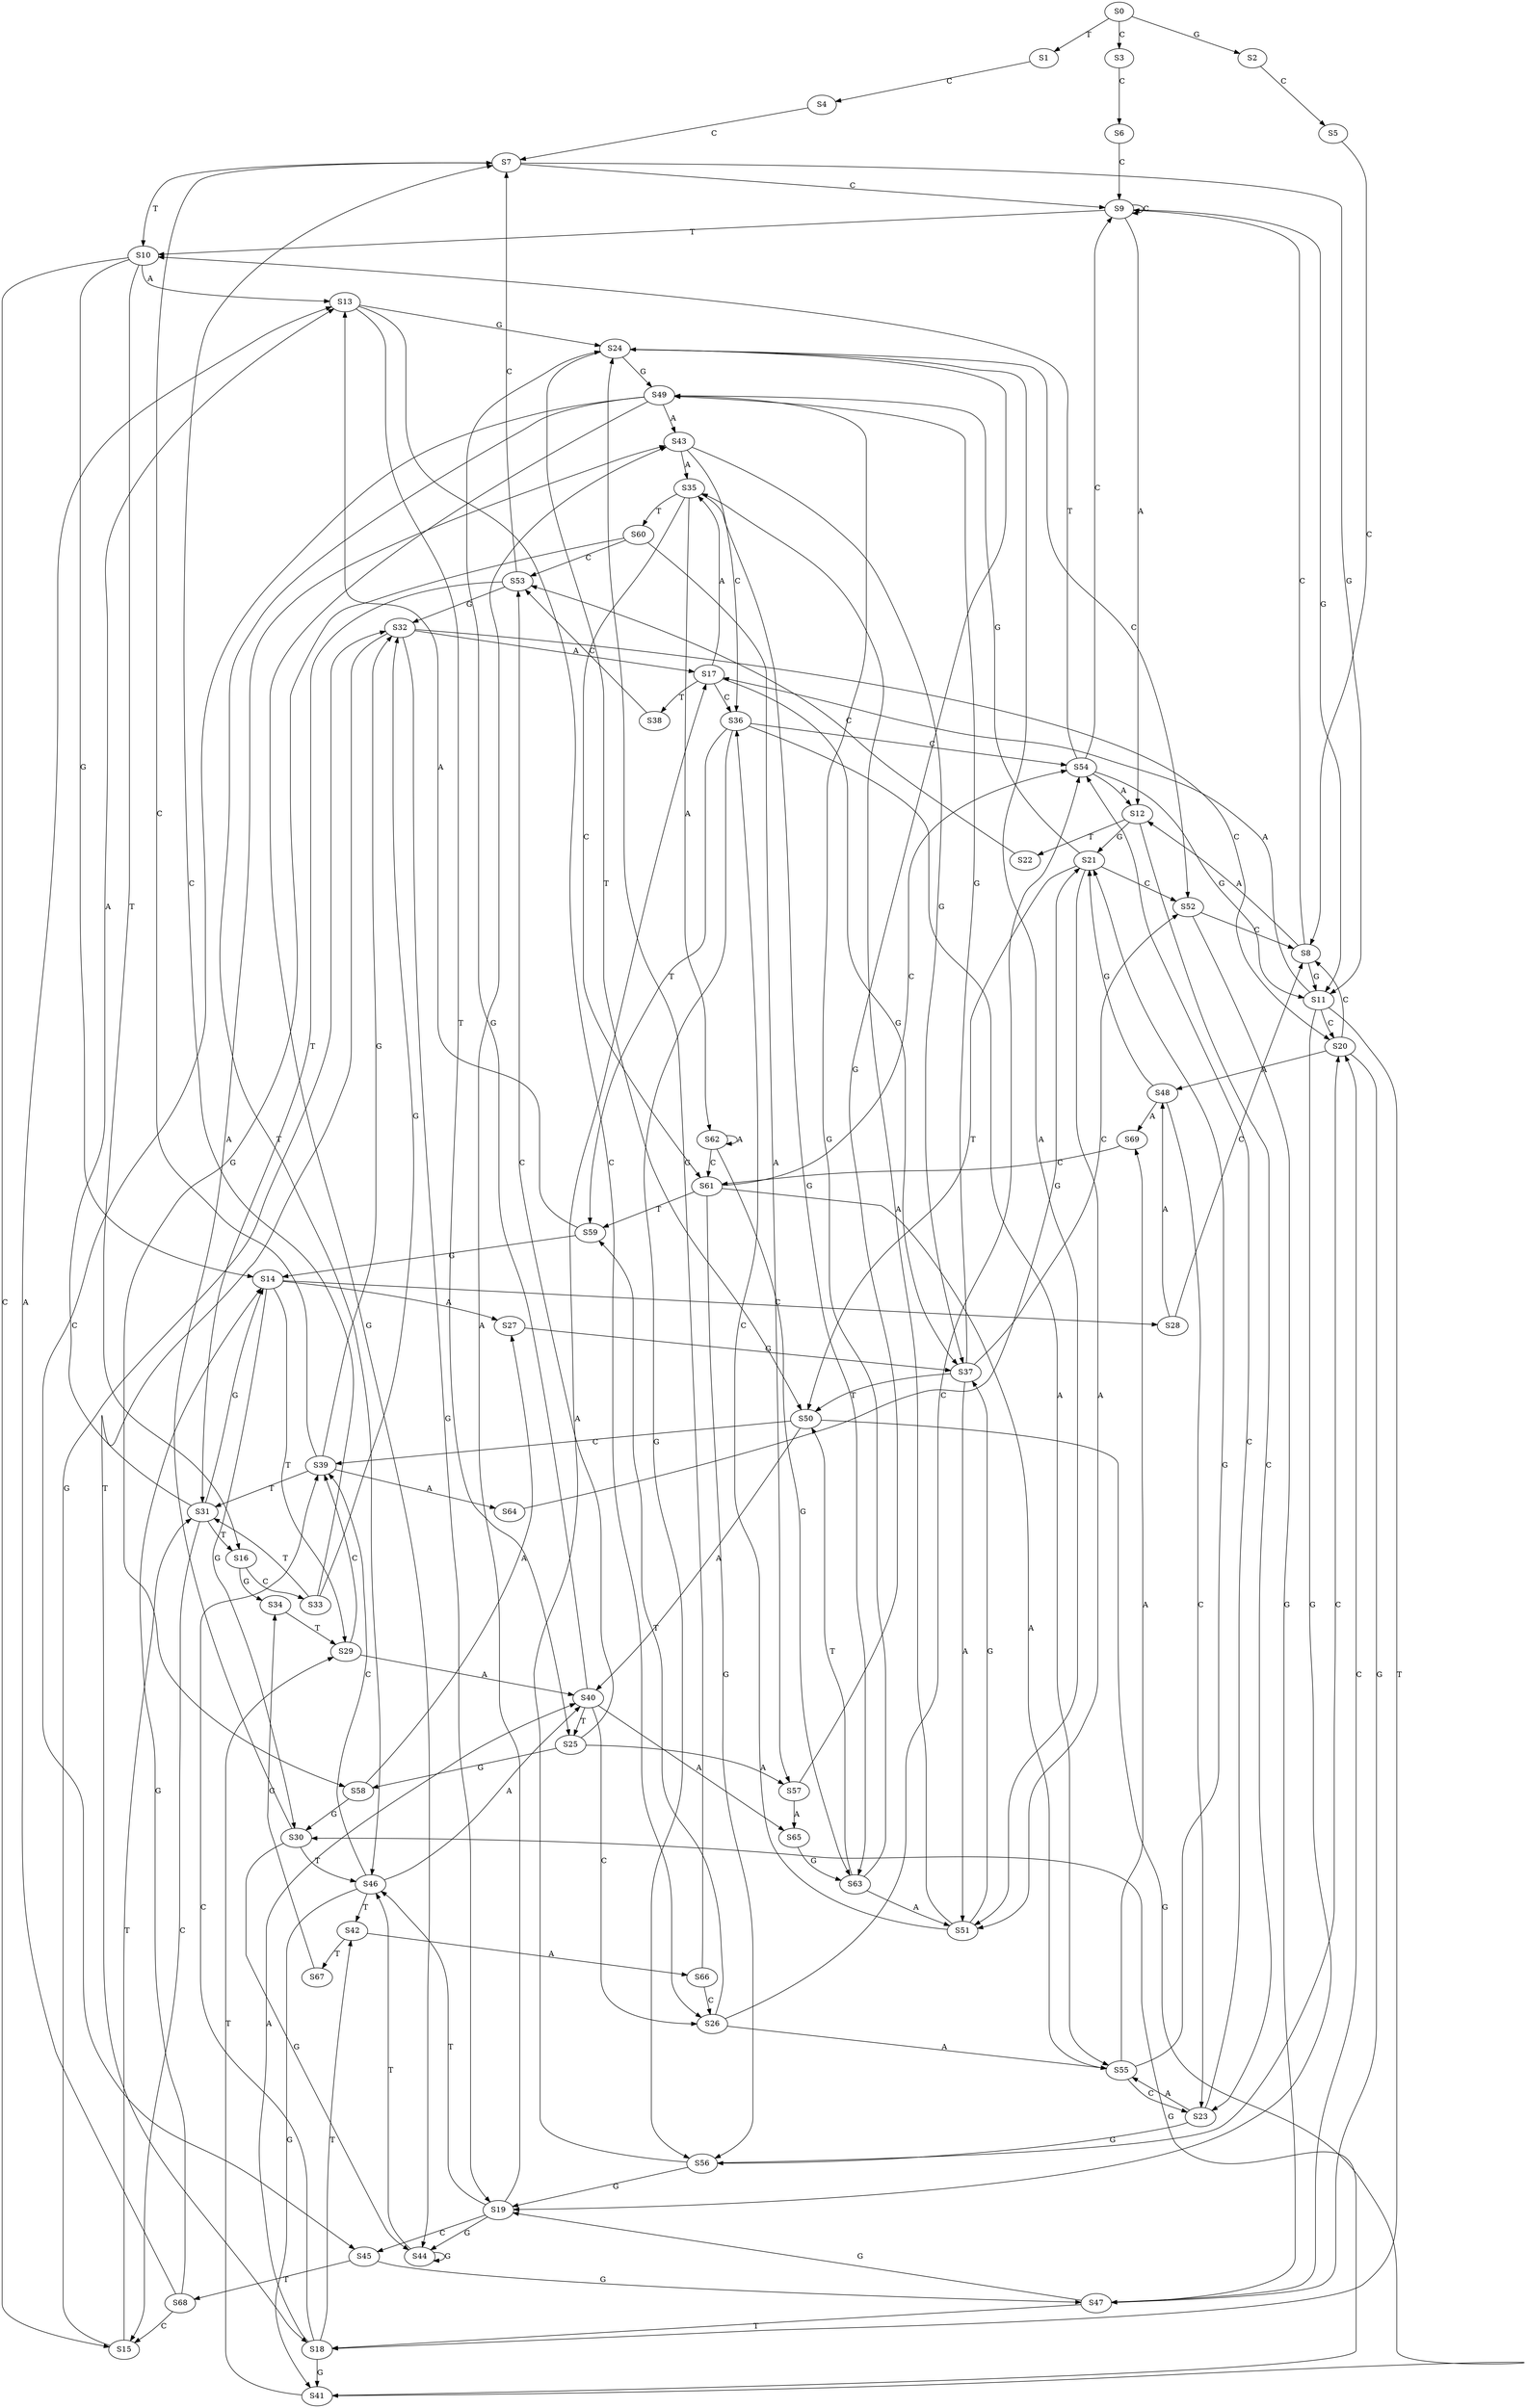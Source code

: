 strict digraph  {
	S0 -> S1 [ label = T ];
	S0 -> S2 [ label = G ];
	S0 -> S3 [ label = C ];
	S1 -> S4 [ label = C ];
	S2 -> S5 [ label = C ];
	S3 -> S6 [ label = C ];
	S4 -> S7 [ label = C ];
	S5 -> S8 [ label = C ];
	S6 -> S9 [ label = C ];
	S7 -> S9 [ label = C ];
	S7 -> S10 [ label = T ];
	S7 -> S11 [ label = G ];
	S8 -> S11 [ label = G ];
	S8 -> S12 [ label = A ];
	S8 -> S9 [ label = C ];
	S9 -> S11 [ label = G ];
	S9 -> S9 [ label = C ];
	S9 -> S12 [ label = A ];
	S9 -> S10 [ label = T ];
	S10 -> S13 [ label = A ];
	S10 -> S14 [ label = G ];
	S10 -> S15 [ label = C ];
	S10 -> S16 [ label = T ];
	S11 -> S17 [ label = A ];
	S11 -> S18 [ label = T ];
	S11 -> S19 [ label = G ];
	S11 -> S20 [ label = C ];
	S12 -> S21 [ label = G ];
	S12 -> S22 [ label = T ];
	S12 -> S23 [ label = C ];
	S13 -> S24 [ label = G ];
	S13 -> S25 [ label = T ];
	S13 -> S26 [ label = C ];
	S14 -> S27 [ label = A ];
	S14 -> S28 [ label = C ];
	S14 -> S29 [ label = T ];
	S14 -> S30 [ label = G ];
	S15 -> S31 [ label = T ];
	S15 -> S32 [ label = G ];
	S16 -> S33 [ label = C ];
	S16 -> S34 [ label = G ];
	S17 -> S35 [ label = A ];
	S17 -> S36 [ label = C ];
	S17 -> S37 [ label = G ];
	S17 -> S38 [ label = T ];
	S18 -> S39 [ label = C ];
	S18 -> S40 [ label = A ];
	S18 -> S41 [ label = G ];
	S18 -> S42 [ label = T ];
	S19 -> S43 [ label = A ];
	S19 -> S44 [ label = G ];
	S19 -> S45 [ label = C ];
	S19 -> S46 [ label = T ];
	S20 -> S47 [ label = G ];
	S20 -> S8 [ label = C ];
	S20 -> S48 [ label = A ];
	S21 -> S49 [ label = G ];
	S21 -> S50 [ label = T ];
	S21 -> S51 [ label = A ];
	S21 -> S52 [ label = C ];
	S22 -> S53 [ label = C ];
	S23 -> S54 [ label = C ];
	S23 -> S55 [ label = A ];
	S23 -> S56 [ label = G ];
	S24 -> S50 [ label = T ];
	S24 -> S51 [ label = A ];
	S24 -> S52 [ label = C ];
	S24 -> S49 [ label = G ];
	S25 -> S53 [ label = C ];
	S25 -> S57 [ label = A ];
	S25 -> S58 [ label = G ];
	S26 -> S54 [ label = C ];
	S26 -> S59 [ label = T ];
	S26 -> S55 [ label = A ];
	S27 -> S37 [ label = G ];
	S28 -> S8 [ label = C ];
	S28 -> S48 [ label = A ];
	S29 -> S39 [ label = C ];
	S29 -> S40 [ label = A ];
	S30 -> S46 [ label = T ];
	S30 -> S44 [ label = G ];
	S30 -> S43 [ label = A ];
	S31 -> S14 [ label = G ];
	S31 -> S15 [ label = C ];
	S31 -> S13 [ label = A ];
	S31 -> S16 [ label = T ];
	S32 -> S19 [ label = G ];
	S32 -> S18 [ label = T ];
	S32 -> S20 [ label = C ];
	S32 -> S17 [ label = A ];
	S33 -> S31 [ label = T ];
	S33 -> S7 [ label = C ];
	S33 -> S32 [ label = G ];
	S34 -> S29 [ label = T ];
	S35 -> S60 [ label = T ];
	S35 -> S61 [ label = C ];
	S35 -> S62 [ label = A ];
	S35 -> S63 [ label = G ];
	S36 -> S59 [ label = T ];
	S36 -> S56 [ label = G ];
	S36 -> S54 [ label = C ];
	S36 -> S55 [ label = A ];
	S37 -> S50 [ label = T ];
	S37 -> S51 [ label = A ];
	S37 -> S49 [ label = G ];
	S37 -> S52 [ label = C ];
	S38 -> S53 [ label = C ];
	S39 -> S31 [ label = T ];
	S39 -> S32 [ label = G ];
	S39 -> S64 [ label = A ];
	S39 -> S7 [ label = C ];
	S40 -> S25 [ label = T ];
	S40 -> S24 [ label = G ];
	S40 -> S65 [ label = A ];
	S40 -> S26 [ label = C ];
	S41 -> S29 [ label = T ];
	S41 -> S30 [ label = G ];
	S42 -> S66 [ label = A ];
	S42 -> S67 [ label = T ];
	S43 -> S35 [ label = A ];
	S43 -> S36 [ label = C ];
	S43 -> S37 [ label = G ];
	S44 -> S46 [ label = T ];
	S44 -> S44 [ label = G ];
	S45 -> S68 [ label = T ];
	S45 -> S47 [ label = G ];
	S46 -> S40 [ label = A ];
	S46 -> S41 [ label = G ];
	S46 -> S42 [ label = T ];
	S46 -> S39 [ label = C ];
	S47 -> S19 [ label = G ];
	S47 -> S20 [ label = C ];
	S47 -> S18 [ label = T ];
	S48 -> S21 [ label = G ];
	S48 -> S69 [ label = A ];
	S48 -> S23 [ label = C ];
	S49 -> S43 [ label = A ];
	S49 -> S46 [ label = T ];
	S49 -> S45 [ label = C ];
	S49 -> S44 [ label = G ];
	S50 -> S40 [ label = A ];
	S50 -> S39 [ label = C ];
	S50 -> S41 [ label = G ];
	S51 -> S35 [ label = A ];
	S51 -> S36 [ label = C ];
	S51 -> S37 [ label = G ];
	S52 -> S8 [ label = C ];
	S52 -> S47 [ label = G ];
	S53 -> S7 [ label = C ];
	S53 -> S32 [ label = G ];
	S53 -> S31 [ label = T ];
	S54 -> S9 [ label = C ];
	S54 -> S12 [ label = A ];
	S54 -> S10 [ label = T ];
	S54 -> S11 [ label = G ];
	S55 -> S21 [ label = G ];
	S55 -> S23 [ label = C ];
	S55 -> S69 [ label = A ];
	S56 -> S19 [ label = G ];
	S56 -> S17 [ label = A ];
	S56 -> S20 [ label = C ];
	S57 -> S24 [ label = G ];
	S57 -> S65 [ label = A ];
	S58 -> S30 [ label = G ];
	S58 -> S27 [ label = A ];
	S59 -> S13 [ label = A ];
	S59 -> S14 [ label = G ];
	S60 -> S57 [ label = A ];
	S60 -> S53 [ label = C ];
	S60 -> S58 [ label = G ];
	S61 -> S55 [ label = A ];
	S61 -> S54 [ label = C ];
	S61 -> S56 [ label = G ];
	S61 -> S59 [ label = T ];
	S62 -> S63 [ label = G ];
	S62 -> S61 [ label = C ];
	S62 -> S62 [ label = A ];
	S63 -> S50 [ label = T ];
	S63 -> S51 [ label = A ];
	S63 -> S49 [ label = G ];
	S64 -> S21 [ label = G ];
	S65 -> S63 [ label = G ];
	S66 -> S26 [ label = C ];
	S66 -> S24 [ label = G ];
	S67 -> S34 [ label = G ];
	S68 -> S13 [ label = A ];
	S68 -> S15 [ label = C ];
	S68 -> S14 [ label = G ];
	S69 -> S61 [ label = C ];
}
